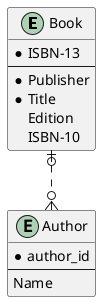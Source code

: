 @startuml
'https://plantuml.com/ie-diagram

entity Book {
* ISBN-13
--
* Publisher
* Title
Edition
ISBN-10
}

entity Author {
* author_id
--
Name
}

Book |o..o{ Author
@enduml